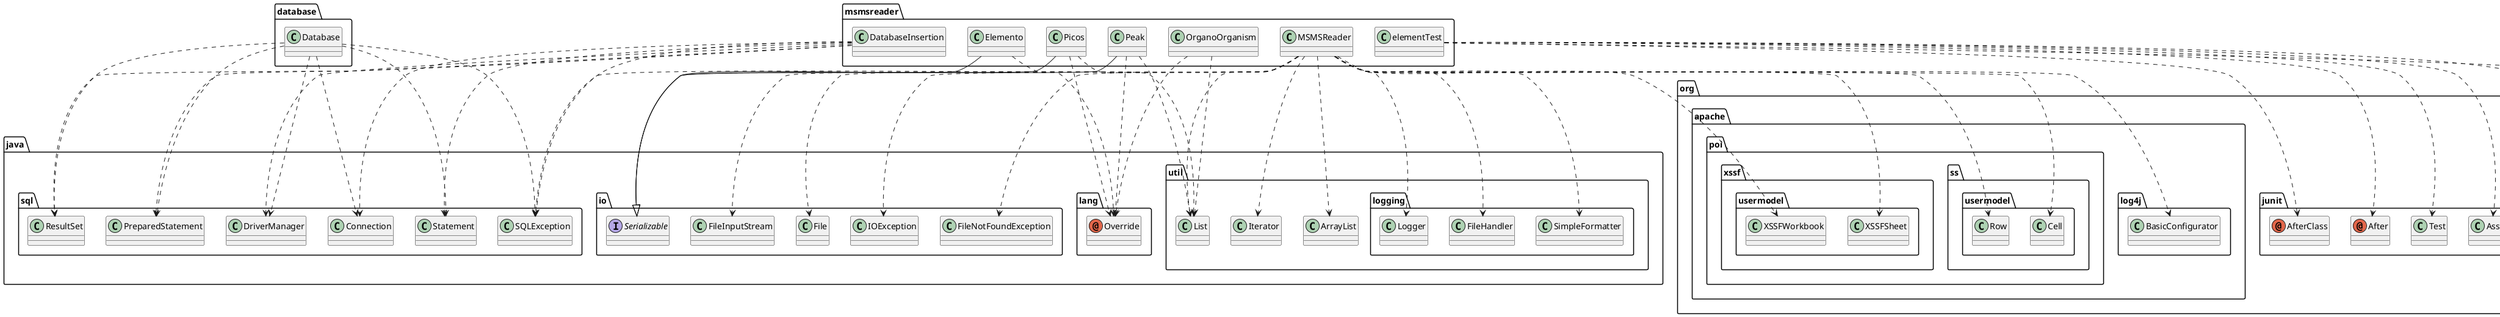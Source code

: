 @startuml
annotation java.lang.Override
annotation org.junit.After
annotation org.junit.AfterClass
annotation org.junit.Before
annotation org.junit.BeforeClass
class database.Database
class java.io.File
class java.io.FileInputStream
class java.io.FileNotFoundException
class java.io.IOException
class java.sql.Connection
class java.sql.DriverManager
class java.sql.PreparedStatement
class java.sql.ResultSet
class java.sql.SQLException
class java.sql.Statement
class java.util.ArrayList
class java.util.Iterator
class java.util.List
class java.util.logging.FileHandler
class java.util.logging.Logger
class java.util.logging.SimpleFormatter
class msmsreader.DatabaseInsertion
class msmsreader.Elemento
class msmsreader.MSMSReader
class msmsreader.OrganoOrganism
class msmsreader.Peak
class msmsreader.Picos
class msmsreader.elementTest
class org.apache.log4j.BasicConfigurator
class org.apache.poi.ss.usermodel.Cell
class org.apache.poi.ss.usermodel.Row
class org.apache.poi.xssf.usermodel.XSSFSheet
class org.apache.poi.xssf.usermodel.XSSFWorkbook
class org.junit.Assert
class org.junit.Test
interface java.io.Serializable
database.Database ..> java.sql.Connection
database.Database ..> java.sql.DriverManager
database.Database ..> java.sql.PreparedStatement
database.Database ..> java.sql.ResultSet
database.Database ..> java.sql.SQLException
database.Database ..> java.sql.Statement
msmsreader.DatabaseInsertion ..> java.sql.Connection
msmsreader.DatabaseInsertion ..> java.sql.DriverManager
msmsreader.DatabaseInsertion ..> java.sql.PreparedStatement
msmsreader.DatabaseInsertion ..> java.sql.ResultSet
msmsreader.DatabaseInsertion ..> java.sql.SQLException
msmsreader.DatabaseInsertion ..> java.sql.Statement
msmsreader.Elemento ..> java.lang.Override
msmsreader.Elemento --|> java.io.Serializable
msmsreader.MSMSReader ..> java.io.File
msmsreader.MSMSReader ..> java.io.FileInputStream
msmsreader.MSMSReader ..> java.io.FileNotFoundException
msmsreader.MSMSReader ..> java.io.IOException
msmsreader.MSMSReader ..> java.sql.SQLException
msmsreader.MSMSReader ..> java.util.ArrayList
msmsreader.MSMSReader ..> java.util.Iterator
msmsreader.MSMSReader ..> java.util.List
msmsreader.MSMSReader ..> java.util.logging.FileHandler
msmsreader.MSMSReader ..> java.util.logging.Logger
msmsreader.MSMSReader ..> java.util.logging.SimpleFormatter
msmsreader.MSMSReader ..> org.apache.log4j.BasicConfigurator
msmsreader.MSMSReader ..> org.apache.poi.ss.usermodel.Cell
msmsreader.MSMSReader ..> org.apache.poi.ss.usermodel.Row
msmsreader.MSMSReader ..> org.apache.poi.xssf.usermodel.XSSFSheet
msmsreader.MSMSReader ..> org.apache.poi.xssf.usermodel.XSSFWorkbook
msmsreader.OrganoOrganism ..> java.lang.Override
msmsreader.OrganoOrganism ..> java.util.List
msmsreader.Peak ..> java.lang.Override
msmsreader.Peak ..> java.util.List
msmsreader.Peak --|> java.io.Serializable
msmsreader.Picos ..> java.lang.Override
msmsreader.Picos ..> java.util.List
msmsreader.Picos --|> java.io.Serializable
msmsreader.elementTest ..> org.junit.After
msmsreader.elementTest ..> org.junit.AfterClass
msmsreader.elementTest ..> org.junit.Before
msmsreader.elementTest ..> org.junit.BeforeClass
msmsreader.elementTest ..> org.junit.Assert
msmsreader.elementTest ..> org.junit.Test
@enduml